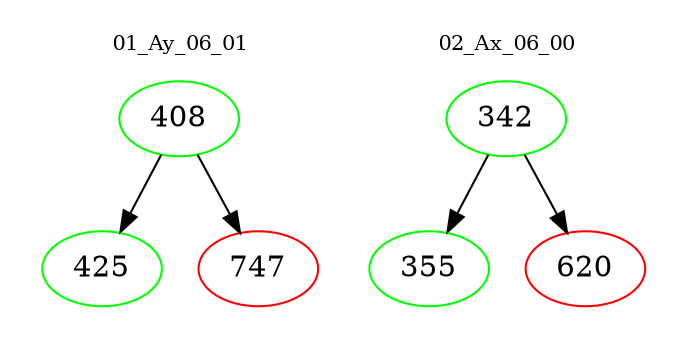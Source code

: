 digraph{
subgraph cluster_0 {
color = white
label = "01_Ay_06_01";
fontsize=10;
T0_408 [label="408", color="green"]
T0_408 -> T0_425 [color="black"]
T0_425 [label="425", color="green"]
T0_408 -> T0_747 [color="black"]
T0_747 [label="747", color="red"]
}
subgraph cluster_1 {
color = white
label = "02_Ax_06_00";
fontsize=10;
T1_342 [label="342", color="green"]
T1_342 -> T1_355 [color="black"]
T1_355 [label="355", color="green"]
T1_342 -> T1_620 [color="black"]
T1_620 [label="620", color="red"]
}
}
